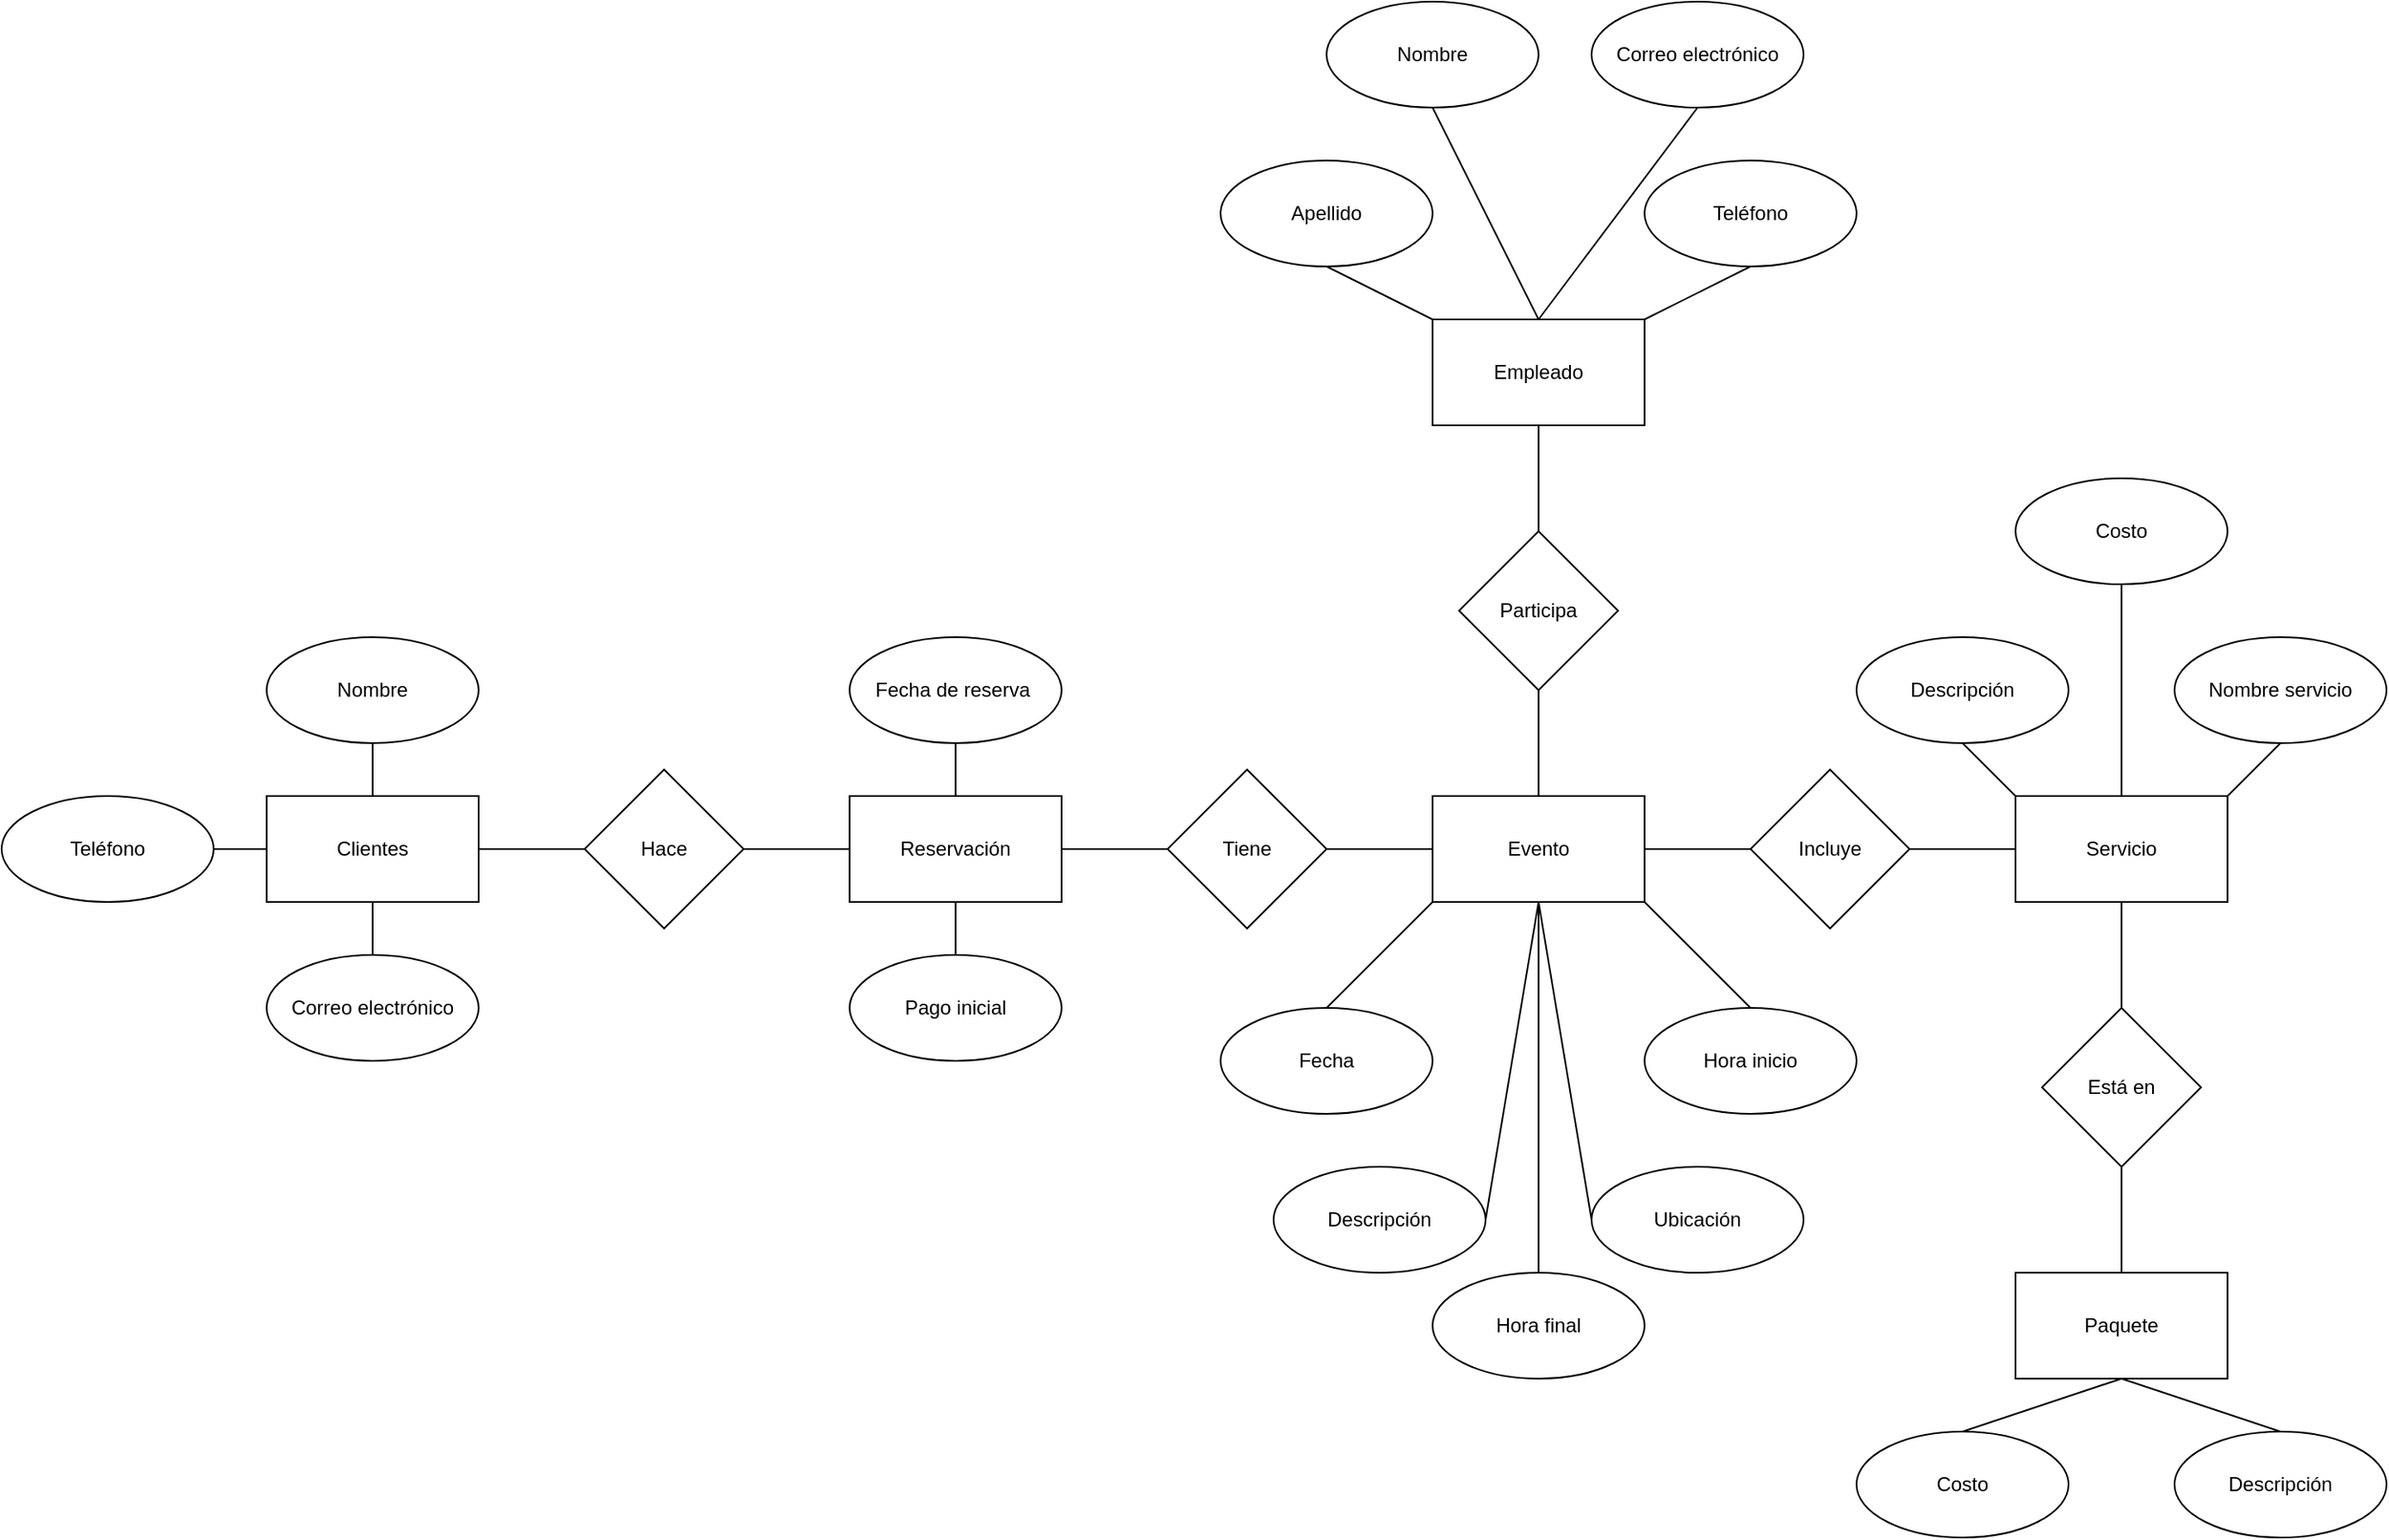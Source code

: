 <mxfile version="24.8.2">
  <diagram name="Página-1" id="xyBPtCxU4HSo__L5TcGD">
    <mxGraphModel dx="964" dy="1954" grid="1" gridSize="8" guides="1" tooltips="1" connect="1" arrows="1" fold="1" page="1" pageScale="1" pageWidth="827" pageHeight="1169" math="0" shadow="0">
      <root>
        <mxCell id="0" />
        <mxCell id="1" parent="0" />
        <mxCell id="YUz2JsCg41odAJeU33cK-2" value="Hace" style="rhombus;whiteSpace=wrap;html=1;" vertex="1" parent="1">
          <mxGeometry x="608" y="112" width="96" height="96" as="geometry" />
        </mxCell>
        <mxCell id="YUz2JsCg41odAJeU33cK-4" value="Clientes" style="rounded=0;whiteSpace=wrap;html=1;" vertex="1" parent="1">
          <mxGeometry x="416" y="128" width="128" height="64" as="geometry" />
        </mxCell>
        <mxCell id="YUz2JsCg41odAJeU33cK-9" value="Nombre" style="ellipse;whiteSpace=wrap;html=1;" vertex="1" parent="1">
          <mxGeometry x="416" y="32" width="128" height="64" as="geometry" />
        </mxCell>
        <mxCell id="YUz2JsCg41odAJeU33cK-10" value="Teléfono" style="ellipse;whiteSpace=wrap;html=1;" vertex="1" parent="1">
          <mxGeometry x="256" y="128" width="128" height="64" as="geometry" />
        </mxCell>
        <mxCell id="YUz2JsCg41odAJeU33cK-11" value="Correo electrónico" style="ellipse;whiteSpace=wrap;html=1;" vertex="1" parent="1">
          <mxGeometry x="416" y="224" width="128" height="64" as="geometry" />
        </mxCell>
        <mxCell id="YUz2JsCg41odAJeU33cK-12" value="Reservación" style="rounded=0;whiteSpace=wrap;html=1;" vertex="1" parent="1">
          <mxGeometry x="768" y="128" width="128" height="64" as="geometry" />
        </mxCell>
        <mxCell id="YUz2JsCg41odAJeU33cK-13" value="Servicio" style="rounded=0;whiteSpace=wrap;html=1;" vertex="1" parent="1">
          <mxGeometry x="1472" y="128" width="128" height="64" as="geometry" />
        </mxCell>
        <mxCell id="YUz2JsCg41odAJeU33cK-14" value="Empleado" style="rounded=0;whiteSpace=wrap;html=1;" vertex="1" parent="1">
          <mxGeometry x="1120" y="-160" width="128" height="64" as="geometry" />
        </mxCell>
        <mxCell id="YUz2JsCg41odAJeU33cK-15" value="Paquete" style="rounded=0;whiteSpace=wrap;html=1;" vertex="1" parent="1">
          <mxGeometry x="1472" y="416" width="128" height="64" as="geometry" />
        </mxCell>
        <mxCell id="YUz2JsCg41odAJeU33cK-16" value="Fecha de reserva&amp;nbsp;" style="ellipse;whiteSpace=wrap;html=1;" vertex="1" parent="1">
          <mxGeometry x="768" y="32" width="128" height="64" as="geometry" />
        </mxCell>
        <mxCell id="YUz2JsCg41odAJeU33cK-17" value="Pago inicial" style="ellipse;whiteSpace=wrap;html=1;" vertex="1" parent="1">
          <mxGeometry x="768" y="224" width="128" height="64" as="geometry" />
        </mxCell>
        <mxCell id="YUz2JsCg41odAJeU33cK-18" value="Evento" style="rounded=0;whiteSpace=wrap;html=1;" vertex="1" parent="1">
          <mxGeometry x="1120" y="128" width="128" height="64" as="geometry" />
        </mxCell>
        <mxCell id="YUz2JsCg41odAJeU33cK-19" value="Tiene" style="rhombus;whiteSpace=wrap;html=1;" vertex="1" parent="1">
          <mxGeometry x="960" y="112" width="96" height="96" as="geometry" />
        </mxCell>
        <mxCell id="YUz2JsCg41odAJeU33cK-20" value="Incluye" style="rhombus;whiteSpace=wrap;html=1;" vertex="1" parent="1">
          <mxGeometry x="1312" y="112" width="96" height="96" as="geometry" />
        </mxCell>
        <mxCell id="YUz2JsCg41odAJeU33cK-21" value="Participa" style="rhombus;whiteSpace=wrap;html=1;" vertex="1" parent="1">
          <mxGeometry x="1136" y="-32" width="96" height="96" as="geometry" />
        </mxCell>
        <mxCell id="YUz2JsCg41odAJeU33cK-22" value="E&lt;span style=&quot;background-color: initial;&quot;&gt;stá en&lt;/span&gt;" style="rhombus;whiteSpace=wrap;html=1;" vertex="1" parent="1">
          <mxGeometry x="1488" y="256" width="96" height="96" as="geometry" />
        </mxCell>
        <mxCell id="YUz2JsCg41odAJeU33cK-23" value="Fecha" style="ellipse;whiteSpace=wrap;html=1;" vertex="1" parent="1">
          <mxGeometry x="992" y="256" width="128" height="64" as="geometry" />
        </mxCell>
        <mxCell id="YUz2JsCg41odAJeU33cK-24" value="Hora inicio" style="ellipse;whiteSpace=wrap;html=1;" vertex="1" parent="1">
          <mxGeometry x="1248" y="256" width="128" height="64" as="geometry" />
        </mxCell>
        <mxCell id="YUz2JsCg41odAJeU33cK-25" value="Hora final" style="ellipse;whiteSpace=wrap;html=1;" vertex="1" parent="1">
          <mxGeometry x="1120" y="416" width="128" height="64" as="geometry" />
        </mxCell>
        <mxCell id="YUz2JsCg41odAJeU33cK-26" value="Ubicación" style="ellipse;whiteSpace=wrap;html=1;" vertex="1" parent="1">
          <mxGeometry x="1216" y="352" width="128" height="64" as="geometry" />
        </mxCell>
        <mxCell id="YUz2JsCg41odAJeU33cK-27" value="Descripción" style="ellipse;whiteSpace=wrap;html=1;" vertex="1" parent="1">
          <mxGeometry x="1024" y="352" width="128" height="64" as="geometry" />
        </mxCell>
        <mxCell id="YUz2JsCg41odAJeU33cK-28" value="Nombre" style="ellipse;whiteSpace=wrap;html=1;" vertex="1" parent="1">
          <mxGeometry x="1056" y="-352" width="128" height="64" as="geometry" />
        </mxCell>
        <mxCell id="YUz2JsCg41odAJeU33cK-29" value="Apellido" style="ellipse;whiteSpace=wrap;html=1;" vertex="1" parent="1">
          <mxGeometry x="992" y="-256" width="128" height="64" as="geometry" />
        </mxCell>
        <mxCell id="YUz2JsCg41odAJeU33cK-30" value="Teléfono" style="ellipse;whiteSpace=wrap;html=1;" vertex="1" parent="1">
          <mxGeometry x="1248" y="-256" width="128" height="64" as="geometry" />
        </mxCell>
        <mxCell id="YUz2JsCg41odAJeU33cK-31" value="Correo electrónico" style="ellipse;whiteSpace=wrap;html=1;" vertex="1" parent="1">
          <mxGeometry x="1216" y="-352" width="128" height="64" as="geometry" />
        </mxCell>
        <mxCell id="YUz2JsCg41odAJeU33cK-32" value="Nombre servicio" style="ellipse;whiteSpace=wrap;html=1;" vertex="1" parent="1">
          <mxGeometry x="1568" y="32" width="128" height="64" as="geometry" />
        </mxCell>
        <mxCell id="YUz2JsCg41odAJeU33cK-33" value="Descripción" style="ellipse;whiteSpace=wrap;html=1;" vertex="1" parent="1">
          <mxGeometry x="1376" y="32" width="128" height="64" as="geometry" />
        </mxCell>
        <mxCell id="YUz2JsCg41odAJeU33cK-34" value="Costo" style="ellipse;whiteSpace=wrap;html=1;" vertex="1" parent="1">
          <mxGeometry x="1472" y="-64" width="128" height="64" as="geometry" />
        </mxCell>
        <mxCell id="YUz2JsCg41odAJeU33cK-35" value="Descripción" style="ellipse;whiteSpace=wrap;html=1;" vertex="1" parent="1">
          <mxGeometry x="1568" y="512" width="128" height="64" as="geometry" />
        </mxCell>
        <mxCell id="YUz2JsCg41odAJeU33cK-36" value="Costo" style="ellipse;whiteSpace=wrap;html=1;" vertex="1" parent="1">
          <mxGeometry x="1376" y="512" width="128" height="64" as="geometry" />
        </mxCell>
        <mxCell id="YUz2JsCg41odAJeU33cK-37" value="" style="endArrow=none;html=1;rounded=0;entryX=0;entryY=0.5;entryDx=0;entryDy=0;exitX=1;exitY=0.5;exitDx=0;exitDy=0;" edge="1" parent="1" source="YUz2JsCg41odAJeU33cK-10" target="YUz2JsCg41odAJeU33cK-4">
          <mxGeometry width="50" height="50" relative="1" as="geometry">
            <mxPoint x="344" y="82" as="sourcePoint" />
            <mxPoint x="394" y="32" as="targetPoint" />
          </mxGeometry>
        </mxCell>
        <mxCell id="YUz2JsCg41odAJeU33cK-38" value="" style="endArrow=none;html=1;rounded=0;entryX=0.5;entryY=0;entryDx=0;entryDy=0;exitX=0.5;exitY=1;exitDx=0;exitDy=0;" edge="1" parent="1" source="YUz2JsCg41odAJeU33cK-31" target="YUz2JsCg41odAJeU33cK-14">
          <mxGeometry width="50" height="50" relative="1" as="geometry">
            <mxPoint x="1176" y="-240.35" as="sourcePoint" />
            <mxPoint x="1288" y="-207.66" as="targetPoint" />
          </mxGeometry>
        </mxCell>
        <mxCell id="YUz2JsCg41odAJeU33cK-39" value="" style="endArrow=none;html=1;rounded=0;entryX=0.5;entryY=0;entryDx=0;entryDy=0;exitX=0.5;exitY=1;exitDx=0;exitDy=0;" edge="1" parent="1" source="YUz2JsCg41odAJeU33cK-9" target="YUz2JsCg41odAJeU33cK-4">
          <mxGeometry width="50" height="50" relative="1" as="geometry">
            <mxPoint x="376" y="103.31" as="sourcePoint" />
            <mxPoint x="488" y="136" as="targetPoint" />
          </mxGeometry>
        </mxCell>
        <mxCell id="YUz2JsCg41odAJeU33cK-40" value="" style="endArrow=none;html=1;rounded=0;entryX=0.5;entryY=1;entryDx=0;entryDy=0;exitX=0.5;exitY=0;exitDx=0;exitDy=0;" edge="1" parent="1" source="YUz2JsCg41odAJeU33cK-11" target="YUz2JsCg41odAJeU33cK-4">
          <mxGeometry width="50" height="50" relative="1" as="geometry">
            <mxPoint x="384" y="320" as="sourcePoint" />
            <mxPoint x="496" y="352.69" as="targetPoint" />
          </mxGeometry>
        </mxCell>
        <mxCell id="YUz2JsCg41odAJeU33cK-41" value="" style="endArrow=none;html=1;rounded=0;entryX=0;entryY=0.5;entryDx=0;entryDy=0;exitX=1;exitY=0.5;exitDx=0;exitDy=0;" edge="1" parent="1" source="YUz2JsCg41odAJeU33cK-4" target="YUz2JsCg41odAJeU33cK-2">
          <mxGeometry width="50" height="50" relative="1" as="geometry">
            <mxPoint x="608" y="39.65" as="sourcePoint" />
            <mxPoint x="720" y="72.34" as="targetPoint" />
          </mxGeometry>
        </mxCell>
        <mxCell id="YUz2JsCg41odAJeU33cK-42" value="" style="endArrow=none;html=1;rounded=0;entryX=0;entryY=0.5;entryDx=0;entryDy=0;exitX=1;exitY=0.5;exitDx=0;exitDy=0;" edge="1" parent="1" source="YUz2JsCg41odAJeU33cK-2" target="YUz2JsCg41odAJeU33cK-12">
          <mxGeometry width="50" height="50" relative="1" as="geometry">
            <mxPoint x="608" y="39.65" as="sourcePoint" />
            <mxPoint x="720" y="72.34" as="targetPoint" />
          </mxGeometry>
        </mxCell>
        <mxCell id="YUz2JsCg41odAJeU33cK-43" value="" style="endArrow=none;html=1;rounded=0;entryX=0.5;entryY=0;entryDx=0;entryDy=0;exitX=0.5;exitY=1;exitDx=0;exitDy=0;" edge="1" parent="1" source="YUz2JsCg41odAJeU33cK-16" target="YUz2JsCg41odAJeU33cK-12">
          <mxGeometry width="50" height="50" relative="1" as="geometry">
            <mxPoint x="904" y="15.31" as="sourcePoint" />
            <mxPoint x="1016" y="48.0" as="targetPoint" />
          </mxGeometry>
        </mxCell>
        <mxCell id="YUz2JsCg41odAJeU33cK-44" value="" style="endArrow=none;html=1;rounded=0;entryX=0.5;entryY=0;entryDx=0;entryDy=0;exitX=0.5;exitY=1;exitDx=0;exitDy=0;" edge="1" parent="1" source="YUz2JsCg41odAJeU33cK-12" target="YUz2JsCg41odAJeU33cK-17">
          <mxGeometry width="50" height="50" relative="1" as="geometry">
            <mxPoint x="680" y="287.31" as="sourcePoint" />
            <mxPoint x="792" y="320" as="targetPoint" />
          </mxGeometry>
        </mxCell>
        <mxCell id="YUz2JsCg41odAJeU33cK-45" value="" style="endArrow=none;html=1;rounded=0;entryX=0;entryY=0.5;entryDx=0;entryDy=0;exitX=1;exitY=0.5;exitDx=0;exitDy=0;" edge="1" parent="1" source="YUz2JsCg41odAJeU33cK-12" target="YUz2JsCg41odAJeU33cK-19">
          <mxGeometry width="50" height="50" relative="1" as="geometry">
            <mxPoint x="936" y="15.31" as="sourcePoint" />
            <mxPoint x="1048" y="48.0" as="targetPoint" />
          </mxGeometry>
        </mxCell>
        <mxCell id="YUz2JsCg41odAJeU33cK-46" value="" style="endArrow=none;html=1;rounded=0;entryX=0;entryY=0.5;entryDx=0;entryDy=0;exitX=1;exitY=0.5;exitDx=0;exitDy=0;" edge="1" parent="1" source="YUz2JsCg41odAJeU33cK-19" target="YUz2JsCg41odAJeU33cK-18">
          <mxGeometry width="50" height="50" relative="1" as="geometry">
            <mxPoint x="936" y="15.31" as="sourcePoint" />
            <mxPoint x="1048" y="48.0" as="targetPoint" />
          </mxGeometry>
        </mxCell>
        <mxCell id="YUz2JsCg41odAJeU33cK-47" value="" style="endArrow=none;html=1;rounded=0;entryX=0.5;entryY=0;entryDx=0;entryDy=0;exitX=0.5;exitY=1;exitDx=0;exitDy=0;" edge="1" parent="1" source="YUz2JsCg41odAJeU33cK-21" target="YUz2JsCg41odAJeU33cK-18">
          <mxGeometry width="50" height="50" relative="1" as="geometry">
            <mxPoint x="936" y="15.31" as="sourcePoint" />
            <mxPoint x="1048" y="48.0" as="targetPoint" />
          </mxGeometry>
        </mxCell>
        <mxCell id="YUz2JsCg41odAJeU33cK-48" value="" style="endArrow=none;html=1;rounded=0;entryX=0.5;entryY=0;entryDx=0;entryDy=0;exitX=0.5;exitY=1;exitDx=0;exitDy=0;" edge="1" parent="1" source="YUz2JsCg41odAJeU33cK-14" target="YUz2JsCg41odAJeU33cK-21">
          <mxGeometry width="50" height="50" relative="1" as="geometry">
            <mxPoint x="992" y="-96" as="sourcePoint" />
            <mxPoint x="1104" y="-63.31" as="targetPoint" />
          </mxGeometry>
        </mxCell>
        <mxCell id="YUz2JsCg41odAJeU33cK-49" value="" style="endArrow=none;html=1;rounded=0;entryX=0;entryY=0.5;entryDx=0;entryDy=0;" edge="1" parent="1" source="YUz2JsCg41odAJeU33cK-20" target="YUz2JsCg41odAJeU33cK-13">
          <mxGeometry width="50" height="50" relative="1" as="geometry">
            <mxPoint x="1408" y="160" as="sourcePoint" />
            <mxPoint x="1480" y="400.35" as="targetPoint" />
          </mxGeometry>
        </mxCell>
        <mxCell id="YUz2JsCg41odAJeU33cK-50" value="" style="endArrow=none;html=1;rounded=0;entryX=0.5;entryY=0;entryDx=0;entryDy=0;exitX=0.5;exitY=1;exitDx=0;exitDy=0;" edge="1" parent="1" source="YUz2JsCg41odAJeU33cK-28" target="YUz2JsCg41odAJeU33cK-14">
          <mxGeometry width="50" height="50" relative="1" as="geometry">
            <mxPoint x="1144" y="-232" as="sourcePoint" />
            <mxPoint x="1256" y="-199.31" as="targetPoint" />
          </mxGeometry>
        </mxCell>
        <mxCell id="YUz2JsCg41odAJeU33cK-51" value="" style="endArrow=none;html=1;rounded=0;entryX=0;entryY=0;entryDx=0;entryDy=0;exitX=0.5;exitY=1;exitDx=0;exitDy=0;" edge="1" parent="1" source="YUz2JsCg41odAJeU33cK-29" target="YUz2JsCg41odAJeU33cK-14">
          <mxGeometry width="50" height="50" relative="1" as="geometry">
            <mxPoint x="984" y="-136.35" as="sourcePoint" />
            <mxPoint x="1096" y="-103.66" as="targetPoint" />
          </mxGeometry>
        </mxCell>
        <mxCell id="YUz2JsCg41odAJeU33cK-52" value="" style="endArrow=none;html=1;rounded=0;entryX=1;entryY=0;entryDx=0;entryDy=0;exitX=0.5;exitY=1;exitDx=0;exitDy=0;" edge="1" parent="1" source="YUz2JsCg41odAJeU33cK-30" target="YUz2JsCg41odAJeU33cK-14">
          <mxGeometry width="50" height="50" relative="1" as="geometry">
            <mxPoint x="1312" y="-192" as="sourcePoint" />
            <mxPoint x="1384" y="-87.31" as="targetPoint" />
          </mxGeometry>
        </mxCell>
        <mxCell id="YUz2JsCg41odAJeU33cK-53" value="" style="endArrow=none;html=1;rounded=0;entryX=0;entryY=0.5;entryDx=0;entryDy=0;exitX=1;exitY=0.5;exitDx=0;exitDy=0;" edge="1" parent="1" source="YUz2JsCg41odAJeU33cK-18" target="YUz2JsCg41odAJeU33cK-20">
          <mxGeometry width="50" height="50" relative="1" as="geometry">
            <mxPoint x="1264" y="192" as="sourcePoint" />
            <mxPoint x="1376" y="224.69" as="targetPoint" />
          </mxGeometry>
        </mxCell>
        <mxCell id="YUz2JsCg41odAJeU33cK-54" value="" style="endArrow=none;html=1;rounded=0;entryX=0.5;entryY=0;entryDx=0;entryDy=0;exitX=0.5;exitY=1;exitDx=0;exitDy=0;" edge="1" parent="1" source="YUz2JsCg41odAJeU33cK-18" target="YUz2JsCg41odAJeU33cK-25">
          <mxGeometry width="50" height="50" relative="1" as="geometry">
            <mxPoint x="1129" y="239.66" as="sourcePoint" />
            <mxPoint x="1241" y="272.35" as="targetPoint" />
          </mxGeometry>
        </mxCell>
        <mxCell id="YUz2JsCg41odAJeU33cK-55" value="" style="endArrow=none;html=1;rounded=0;exitX=0;exitY=1;exitDx=0;exitDy=0;entryX=0.5;entryY=0;entryDx=0;entryDy=0;" edge="1" parent="1" source="YUz2JsCg41odAJeU33cK-18" target="YUz2JsCg41odAJeU33cK-23">
          <mxGeometry width="50" height="50" relative="1" as="geometry">
            <mxPoint x="1080" y="232" as="sourcePoint" />
            <mxPoint x="1120" y="248" as="targetPoint" />
          </mxGeometry>
        </mxCell>
        <mxCell id="YUz2JsCg41odAJeU33cK-56" value="" style="endArrow=none;html=1;rounded=0;entryX=0.5;entryY=0;entryDx=0;entryDy=0;exitX=1;exitY=1;exitDx=0;exitDy=0;" edge="1" parent="1" source="YUz2JsCg41odAJeU33cK-18" target="YUz2JsCg41odAJeU33cK-24">
          <mxGeometry width="50" height="50" relative="1" as="geometry">
            <mxPoint x="1184" y="271.65" as="sourcePoint" />
            <mxPoint x="1296" y="304.34" as="targetPoint" />
          </mxGeometry>
        </mxCell>
        <mxCell id="YUz2JsCg41odAJeU33cK-57" value="" style="endArrow=none;html=1;rounded=0;entryX=1;entryY=0.5;entryDx=0;entryDy=0;" edge="1" parent="1" target="YUz2JsCg41odAJeU33cK-27">
          <mxGeometry width="50" height="50" relative="1" as="geometry">
            <mxPoint x="1184" y="192" as="sourcePoint" />
            <mxPoint x="1096" y="288" as="targetPoint" />
          </mxGeometry>
        </mxCell>
        <mxCell id="YUz2JsCg41odAJeU33cK-58" value="" style="endArrow=none;html=1;rounded=0;exitX=0.5;exitY=1;exitDx=0;exitDy=0;entryX=0;entryY=0.5;entryDx=0;entryDy=0;" edge="1" parent="1" source="YUz2JsCg41odAJeU33cK-18" target="YUz2JsCg41odAJeU33cK-26">
          <mxGeometry width="50" height="50" relative="1" as="geometry">
            <mxPoint x="1136" y="208" as="sourcePoint" />
            <mxPoint x="1072" y="272" as="targetPoint" />
          </mxGeometry>
        </mxCell>
        <mxCell id="YUz2JsCg41odAJeU33cK-59" value="" style="endArrow=none;html=1;rounded=0;entryX=0.5;entryY=1;entryDx=0;entryDy=0;exitX=1;exitY=0;exitDx=0;exitDy=0;" edge="1" parent="1" source="YUz2JsCg41odAJeU33cK-13" target="YUz2JsCg41odAJeU33cK-32">
          <mxGeometry width="50" height="50" relative="1" as="geometry">
            <mxPoint x="1656" y="184" as="sourcePoint" />
            <mxPoint x="1720" y="184" as="targetPoint" />
          </mxGeometry>
        </mxCell>
        <mxCell id="YUz2JsCg41odAJeU33cK-60" value="" style="endArrow=none;html=1;rounded=0;entryX=0.5;entryY=1;entryDx=0;entryDy=0;exitX=0;exitY=0;exitDx=0;exitDy=0;" edge="1" parent="1" source="YUz2JsCg41odAJeU33cK-13" target="YUz2JsCg41odAJeU33cK-33">
          <mxGeometry width="50" height="50" relative="1" as="geometry">
            <mxPoint x="1608" y="136" as="sourcePoint" />
            <mxPoint x="1640" y="104" as="targetPoint" />
          </mxGeometry>
        </mxCell>
        <mxCell id="YUz2JsCg41odAJeU33cK-61" value="" style="endArrow=none;html=1;rounded=0;entryX=0.5;entryY=1;entryDx=0;entryDy=0;exitX=0.5;exitY=0;exitDx=0;exitDy=0;" edge="1" parent="1" source="YUz2JsCg41odAJeU33cK-13" target="YUz2JsCg41odAJeU33cK-34">
          <mxGeometry width="50" height="50" relative="1" as="geometry">
            <mxPoint x="1528" y="112" as="sourcePoint" />
            <mxPoint x="1560" y="80" as="targetPoint" />
          </mxGeometry>
        </mxCell>
        <mxCell id="YUz2JsCg41odAJeU33cK-62" value="" style="endArrow=none;html=1;rounded=0;entryX=0.5;entryY=1;entryDx=0;entryDy=0;exitX=0.5;exitY=0;exitDx=0;exitDy=0;" edge="1" parent="1" source="YUz2JsCg41odAJeU33cK-22" target="YUz2JsCg41odAJeU33cK-13">
          <mxGeometry width="50" height="50" relative="1" as="geometry">
            <mxPoint x="1664" y="344" as="sourcePoint" />
            <mxPoint x="1664" y="216" as="targetPoint" />
          </mxGeometry>
        </mxCell>
        <mxCell id="YUz2JsCg41odAJeU33cK-63" value="" style="endArrow=none;html=1;rounded=0;entryX=0.5;entryY=1;entryDx=0;entryDy=0;exitX=0.5;exitY=0;exitDx=0;exitDy=0;" edge="1" parent="1" source="YUz2JsCg41odAJeU33cK-15" target="YUz2JsCg41odAJeU33cK-22">
          <mxGeometry width="50" height="50" relative="1" as="geometry">
            <mxPoint x="1680" y="376" as="sourcePoint" />
            <mxPoint x="1680" y="248" as="targetPoint" />
          </mxGeometry>
        </mxCell>
        <mxCell id="YUz2JsCg41odAJeU33cK-64" value="" style="endArrow=none;html=1;rounded=0;entryX=0.5;entryY=1;entryDx=0;entryDy=0;exitX=0.5;exitY=0;exitDx=0;exitDy=0;" edge="1" parent="1" source="YUz2JsCg41odAJeU33cK-36" target="YUz2JsCg41odAJeU33cK-15">
          <mxGeometry width="50" height="50" relative="1" as="geometry">
            <mxPoint x="1640" y="528" as="sourcePoint" />
            <mxPoint x="1640" y="496" as="targetPoint" />
          </mxGeometry>
        </mxCell>
        <mxCell id="YUz2JsCg41odAJeU33cK-65" value="" style="endArrow=none;html=1;rounded=0;entryX=0.5;entryY=1;entryDx=0;entryDy=0;exitX=0.5;exitY=0;exitDx=0;exitDy=0;" edge="1" parent="1" source="YUz2JsCg41odAJeU33cK-35" target="YUz2JsCg41odAJeU33cK-15">
          <mxGeometry width="50" height="50" relative="1" as="geometry">
            <mxPoint x="1656" y="464" as="sourcePoint" />
            <mxPoint x="1544" y="488" as="targetPoint" />
          </mxGeometry>
        </mxCell>
      </root>
    </mxGraphModel>
  </diagram>
</mxfile>
